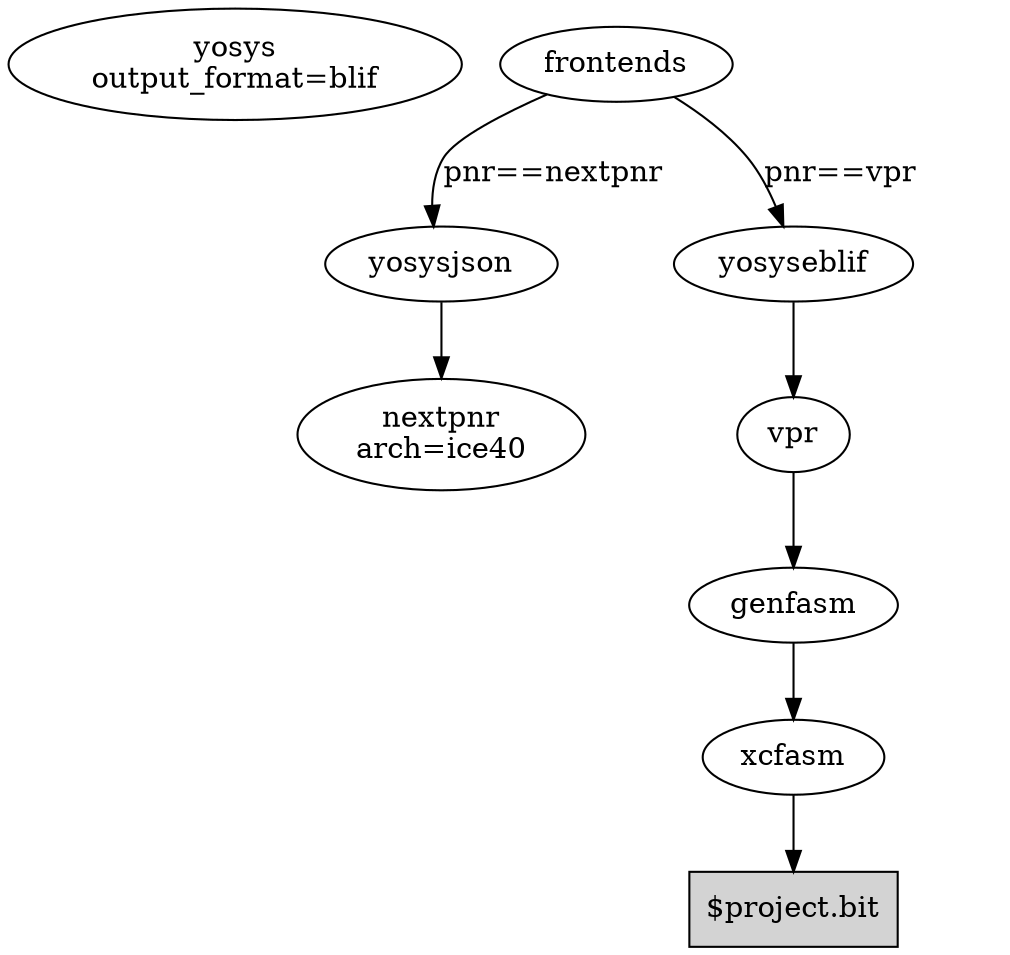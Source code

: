 digraph G {
yosysblif [label="yosys\noutput_format=blif"]
nextpnr [label="nextpnr\narch=ice40"]
"$project.bit" [shape=box,style=filled]

frontends -> yosysjson[label="pnr==nextpnr         "];
frontends -> yosyseblif[label="pnr==vpr         "];
yosysjson -> nextpnr;
yosyseblif -> vpr;
vpr -> genfasm;
genfasm -> xcfasm;
xcfasm -> "$project.bit";
}